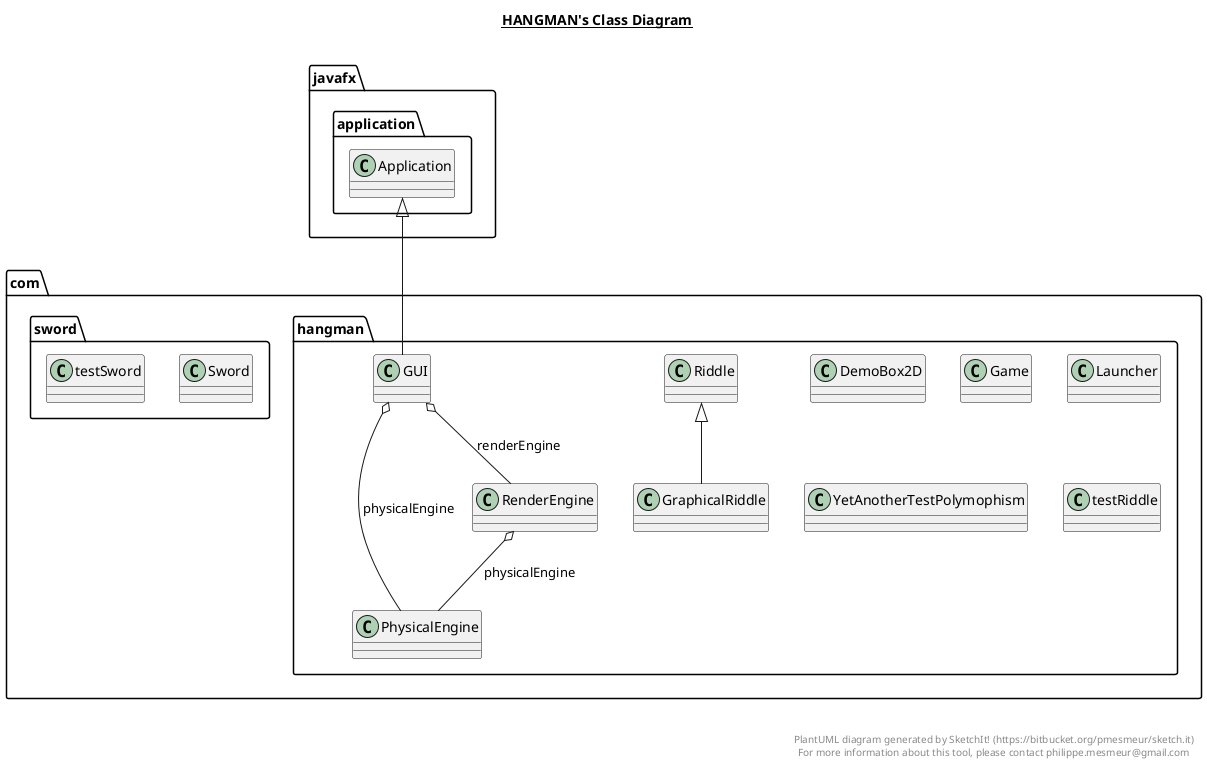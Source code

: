 @startuml

title __HANGMAN's Class Diagram__\n

  namespace com.hangman {
    class com.hangman.DemoBox2D {
    }
  }
  

  namespace com.hangman {
    class com.hangman.GUI {
    }
  }
  

  namespace com.hangman {
    class com.hangman.Game {
    }
  }
  

  namespace com.hangman {
    class com.hangman.GraphicalRiddle {
    }
  }
  

  namespace com.hangman {
    class com.hangman.Launcher {
    }
  }
  

  namespace com.hangman {
    class com.hangman.PhysicalEngine {
    }
  }
  

  namespace com.hangman {
    class com.hangman.RenderEngine {
    }
  }
  

  namespace com.hangman {
    class com.hangman.Riddle {
    }
  }
  

  namespace com.hangman {
    class com.hangman.YetAnotherTestPolymophism {
    }
  }
  

  namespace com.hangman {
    class com.hangman.testRiddle {
    }
  }
  

  namespace com.sword {
    class com.sword.Sword {
    }
  }
  

  namespace com.sword {
    class com.sword.testSword {
    }
  }
  

  com.hangman.GUI -up-|> javafx.application.Application
  com.hangman.GUI o-- com.hangman.PhysicalEngine : physicalEngine
  com.hangman.GUI o-- com.hangman.RenderEngine : renderEngine
  com.hangman.GraphicalRiddle -up-|> com.hangman.Riddle
  com.hangman.RenderEngine o-- com.hangman.PhysicalEngine : physicalEngine


right footer


PlantUML diagram generated by SketchIt! (https://bitbucket.org/pmesmeur/sketch.it)
For more information about this tool, please contact philippe.mesmeur@gmail.com
endfooter

@enduml
